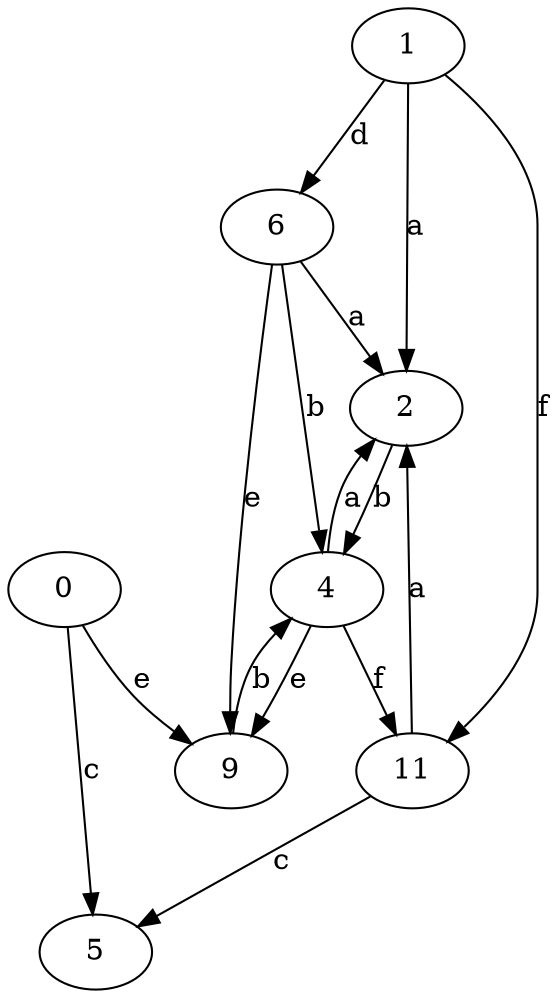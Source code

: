 strict digraph  {
1;
2;
0;
4;
5;
6;
9;
11;
1 -> 2  [label=a];
1 -> 6  [label=d];
1 -> 11  [label=f];
2 -> 4  [label=b];
0 -> 5  [label=c];
0 -> 9  [label=e];
4 -> 2  [label=a];
4 -> 9  [label=e];
4 -> 11  [label=f];
6 -> 2  [label=a];
6 -> 4  [label=b];
6 -> 9  [label=e];
9 -> 4  [label=b];
11 -> 2  [label=a];
11 -> 5  [label=c];
}

